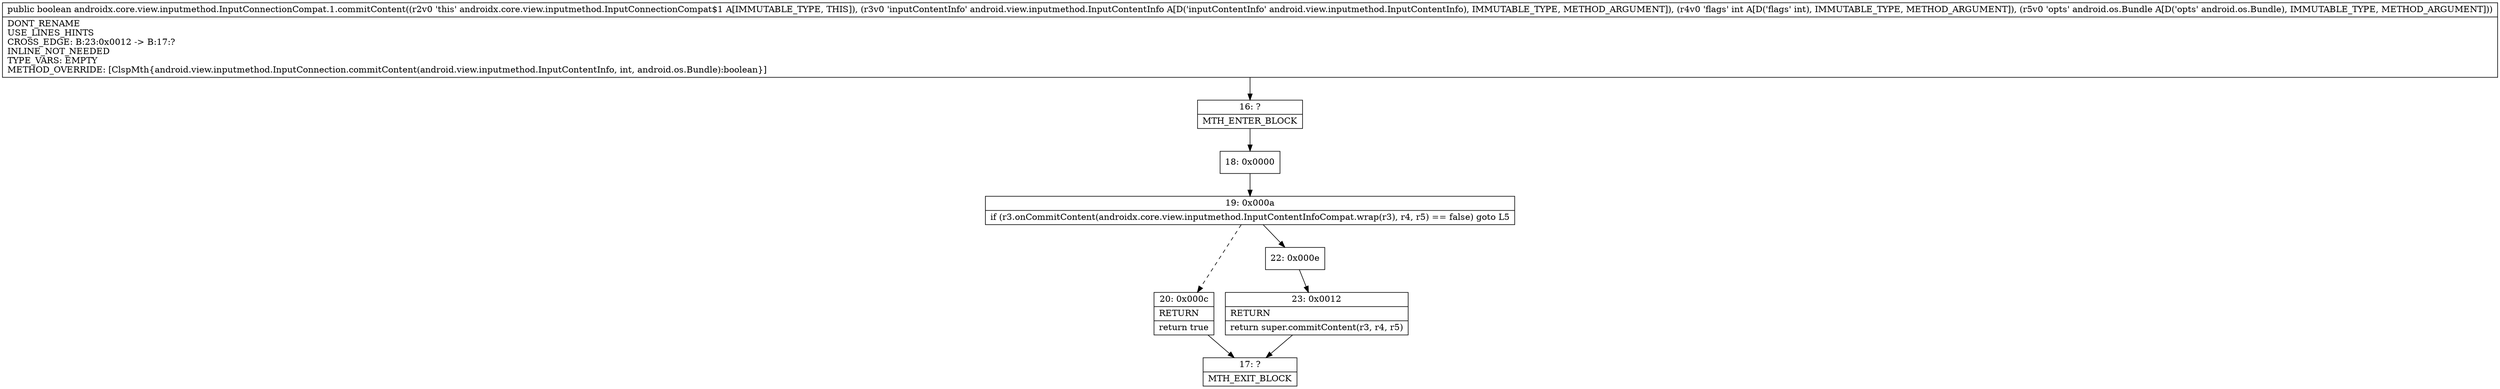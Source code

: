 digraph "CFG forandroidx.core.view.inputmethod.InputConnectionCompat.1.commitContent(Landroid\/view\/inputmethod\/InputContentInfo;ILandroid\/os\/Bundle;)Z" {
Node_16 [shape=record,label="{16\:\ ?|MTH_ENTER_BLOCK\l}"];
Node_18 [shape=record,label="{18\:\ 0x0000}"];
Node_19 [shape=record,label="{19\:\ 0x000a|if (r3.onCommitContent(androidx.core.view.inputmethod.InputContentInfoCompat.wrap(r3), r4, r5) == false) goto L5\l}"];
Node_20 [shape=record,label="{20\:\ 0x000c|RETURN\l|return true\l}"];
Node_17 [shape=record,label="{17\:\ ?|MTH_EXIT_BLOCK\l}"];
Node_22 [shape=record,label="{22\:\ 0x000e}"];
Node_23 [shape=record,label="{23\:\ 0x0012|RETURN\l|return super.commitContent(r3, r4, r5)\l}"];
MethodNode[shape=record,label="{public boolean androidx.core.view.inputmethod.InputConnectionCompat.1.commitContent((r2v0 'this' androidx.core.view.inputmethod.InputConnectionCompat$1 A[IMMUTABLE_TYPE, THIS]), (r3v0 'inputContentInfo' android.view.inputmethod.InputContentInfo A[D('inputContentInfo' android.view.inputmethod.InputContentInfo), IMMUTABLE_TYPE, METHOD_ARGUMENT]), (r4v0 'flags' int A[D('flags' int), IMMUTABLE_TYPE, METHOD_ARGUMENT]), (r5v0 'opts' android.os.Bundle A[D('opts' android.os.Bundle), IMMUTABLE_TYPE, METHOD_ARGUMENT]))  | DONT_RENAME\lUSE_LINES_HINTS\lCROSS_EDGE: B:23:0x0012 \-\> B:17:?\lINLINE_NOT_NEEDED\lTYPE_VARS: EMPTY\lMETHOD_OVERRIDE: [ClspMth\{android.view.inputmethod.InputConnection.commitContent(android.view.inputmethod.InputContentInfo, int, android.os.Bundle):boolean\}]\l}"];
MethodNode -> Node_16;Node_16 -> Node_18;
Node_18 -> Node_19;
Node_19 -> Node_20[style=dashed];
Node_19 -> Node_22;
Node_20 -> Node_17;
Node_22 -> Node_23;
Node_23 -> Node_17;
}

